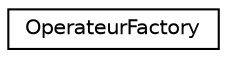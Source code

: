 digraph "Graphical Class Hierarchy"
{
  edge [fontname="Helvetica",fontsize="10",labelfontname="Helvetica",labelfontsize="10"];
  node [fontname="Helvetica",fontsize="10",shape=record];
  rankdir="LR";
  Node1 [label="OperateurFactory",height=0.2,width=0.4,color="black", fillcolor="white", style="filled",URL="$class_operateur_factory.html"];
}
